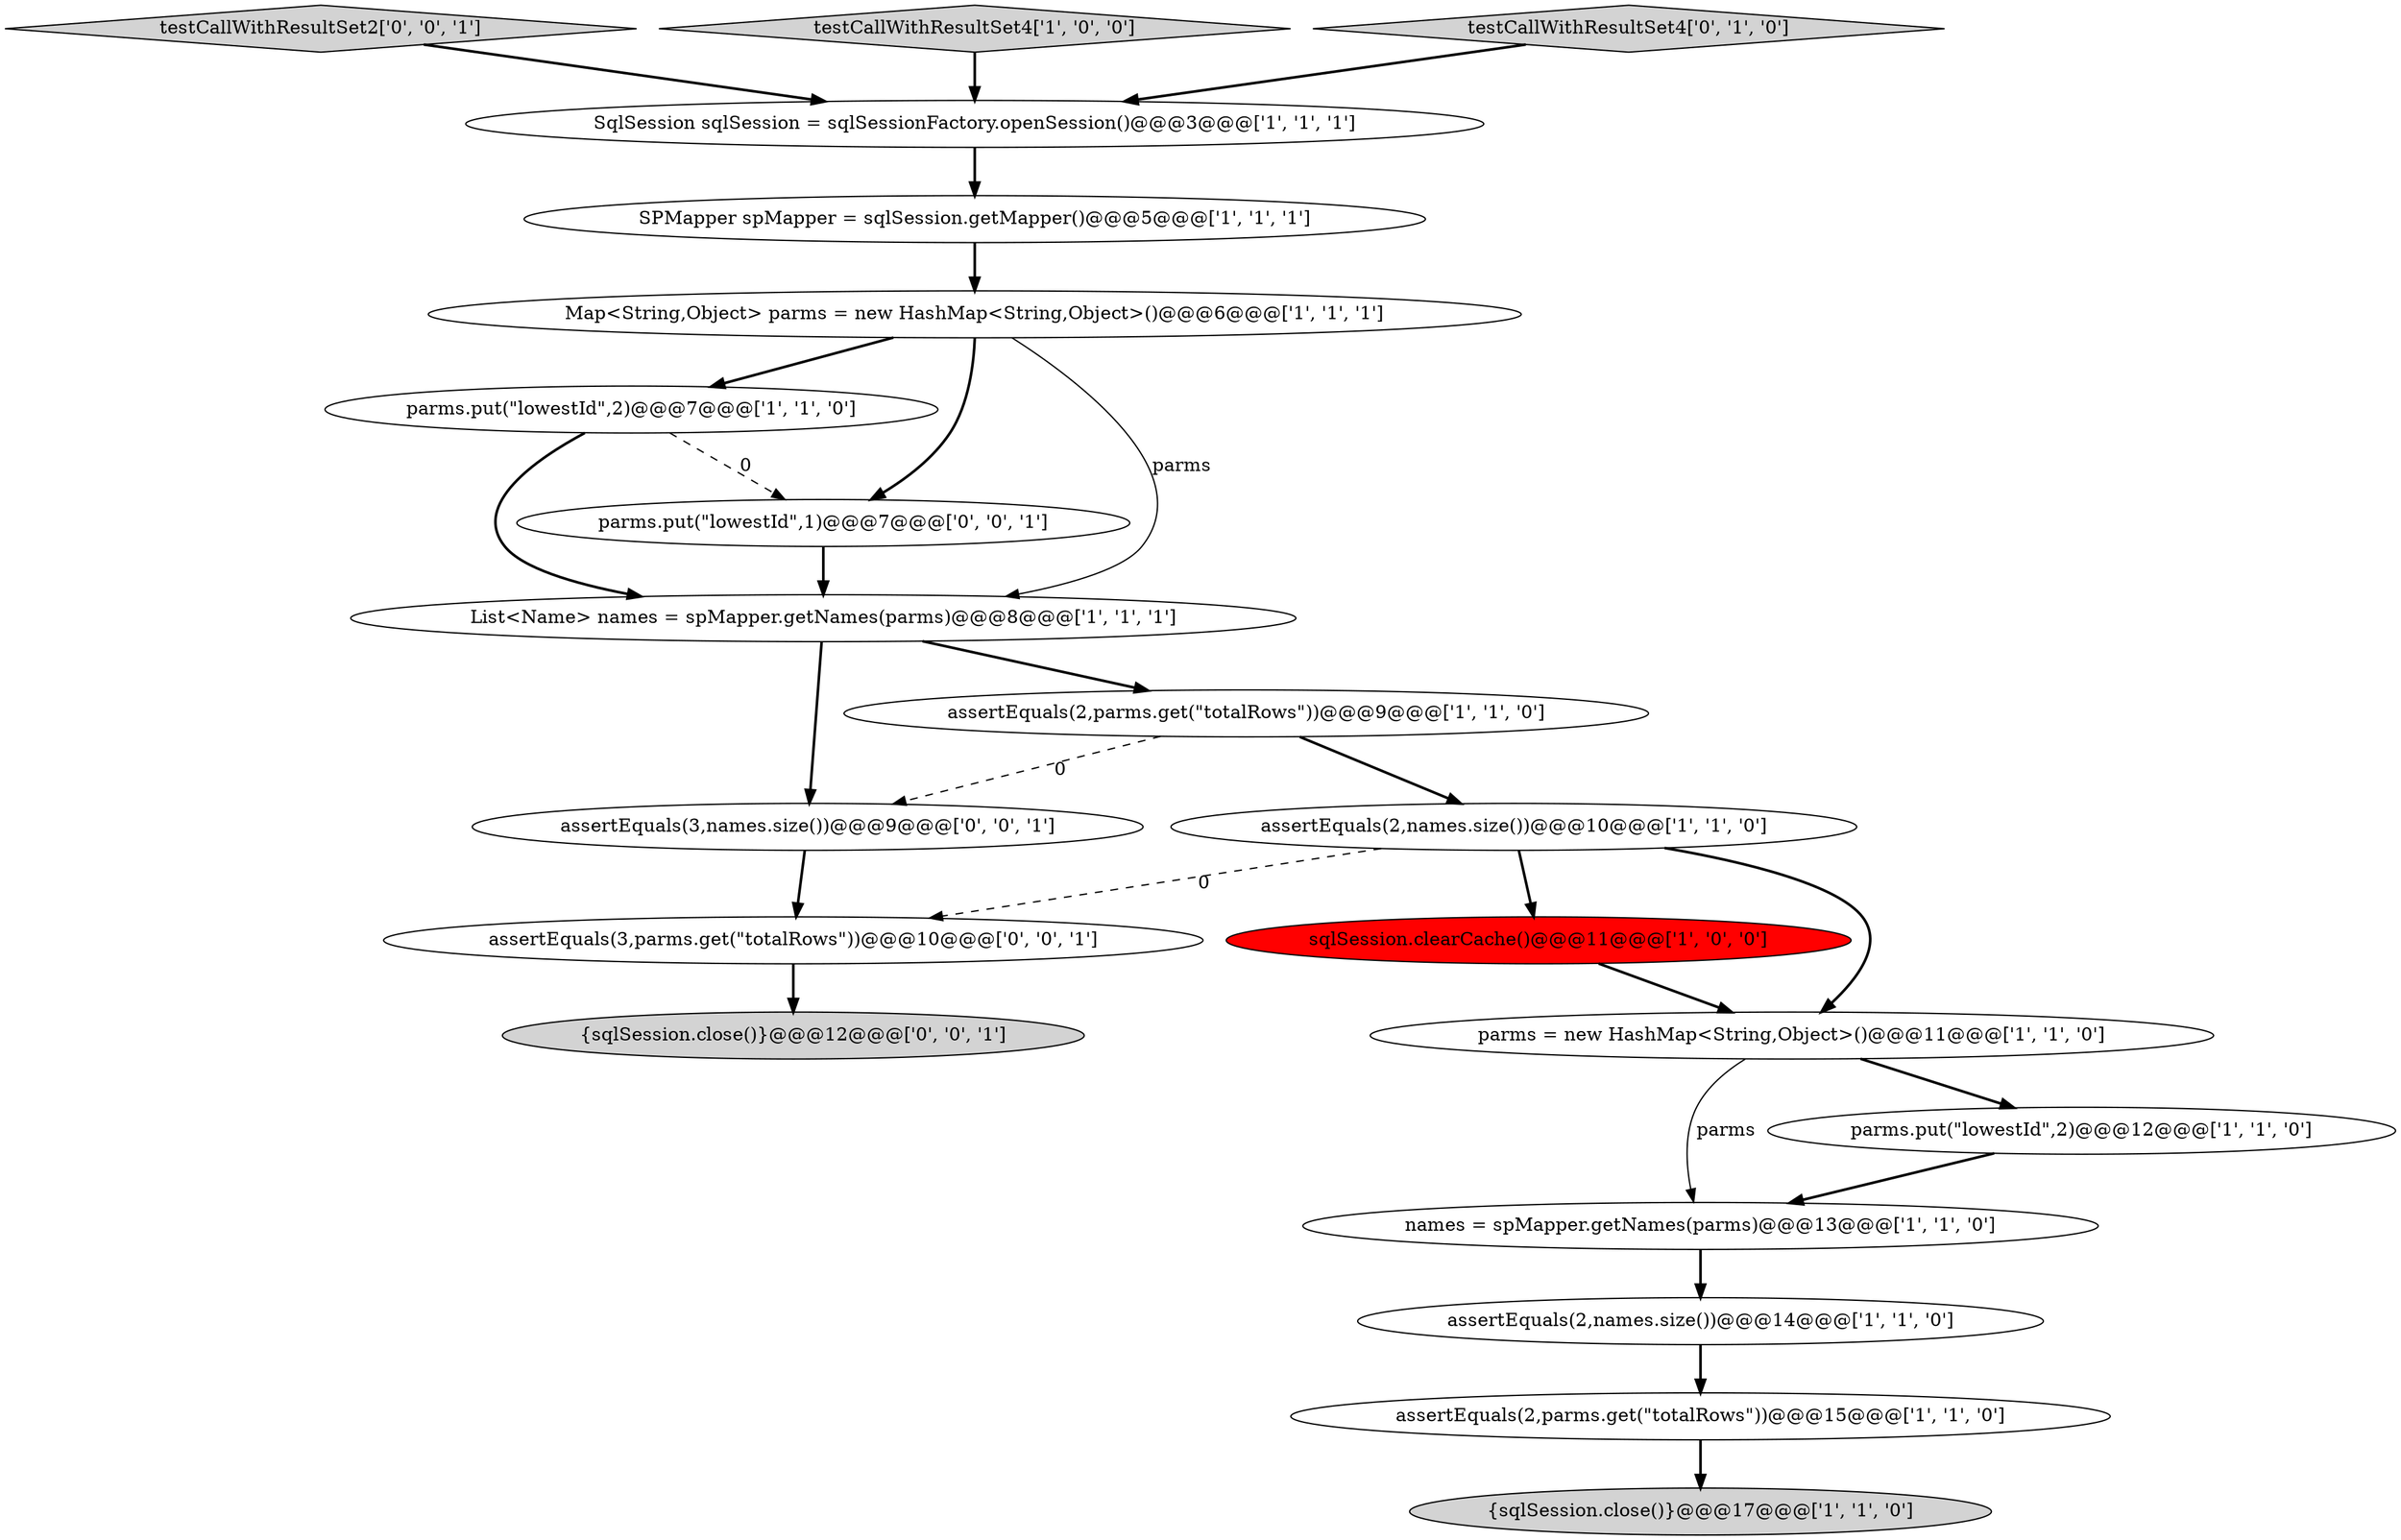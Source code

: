 digraph {
13 [style = filled, label = "parms = new HashMap<String,Object>()@@@11@@@['1', '1', '0']", fillcolor = white, shape = ellipse image = "AAA0AAABBB1BBB"];
20 [style = filled, label = "assertEquals(3,names.size())@@@9@@@['0', '0', '1']", fillcolor = white, shape = ellipse image = "AAA0AAABBB3BBB"];
5 [style = filled, label = "names = spMapper.getNames(parms)@@@13@@@['1', '1', '0']", fillcolor = white, shape = ellipse image = "AAA0AAABBB1BBB"];
10 [style = filled, label = "parms.put(\"lowestId\",2)@@@12@@@['1', '1', '0']", fillcolor = white, shape = ellipse image = "AAA0AAABBB1BBB"];
8 [style = filled, label = "sqlSession.clearCache()@@@11@@@['1', '0', '0']", fillcolor = red, shape = ellipse image = "AAA1AAABBB1BBB"];
6 [style = filled, label = "assertEquals(2,parms.get(\"totalRows\"))@@@15@@@['1', '1', '0']", fillcolor = white, shape = ellipse image = "AAA0AAABBB1BBB"];
2 [style = filled, label = "{sqlSession.close()}@@@17@@@['1', '1', '0']", fillcolor = lightgray, shape = ellipse image = "AAA0AAABBB1BBB"];
18 [style = filled, label = "testCallWithResultSet2['0', '0', '1']", fillcolor = lightgray, shape = diamond image = "AAA0AAABBB3BBB"];
11 [style = filled, label = "parms.put(\"lowestId\",2)@@@7@@@['1', '1', '0']", fillcolor = white, shape = ellipse image = "AAA0AAABBB1BBB"];
4 [style = filled, label = "Map<String,Object> parms = new HashMap<String,Object>()@@@6@@@['1', '1', '1']", fillcolor = white, shape = ellipse image = "AAA0AAABBB1BBB"];
16 [style = filled, label = "parms.put(\"lowestId\",1)@@@7@@@['0', '0', '1']", fillcolor = white, shape = ellipse image = "AAA0AAABBB3BBB"];
14 [style = filled, label = "assertEquals(2,parms.get(\"totalRows\"))@@@9@@@['1', '1', '0']", fillcolor = white, shape = ellipse image = "AAA0AAABBB1BBB"];
0 [style = filled, label = "assertEquals(2,names.size())@@@14@@@['1', '1', '0']", fillcolor = white, shape = ellipse image = "AAA0AAABBB1BBB"];
17 [style = filled, label = "{sqlSession.close()}@@@12@@@['0', '0', '1']", fillcolor = lightgray, shape = ellipse image = "AAA0AAABBB3BBB"];
7 [style = filled, label = "testCallWithResultSet4['1', '0', '0']", fillcolor = lightgray, shape = diamond image = "AAA0AAABBB1BBB"];
12 [style = filled, label = "List<Name> names = spMapper.getNames(parms)@@@8@@@['1', '1', '1']", fillcolor = white, shape = ellipse image = "AAA0AAABBB1BBB"];
3 [style = filled, label = "SPMapper spMapper = sqlSession.getMapper()@@@5@@@['1', '1', '1']", fillcolor = white, shape = ellipse image = "AAA0AAABBB1BBB"];
1 [style = filled, label = "assertEquals(2,names.size())@@@10@@@['1', '1', '0']", fillcolor = white, shape = ellipse image = "AAA0AAABBB1BBB"];
15 [style = filled, label = "testCallWithResultSet4['0', '1', '0']", fillcolor = lightgray, shape = diamond image = "AAA0AAABBB2BBB"];
9 [style = filled, label = "SqlSession sqlSession = sqlSessionFactory.openSession()@@@3@@@['1', '1', '1']", fillcolor = white, shape = ellipse image = "AAA0AAABBB1BBB"];
19 [style = filled, label = "assertEquals(3,parms.get(\"totalRows\"))@@@10@@@['0', '0', '1']", fillcolor = white, shape = ellipse image = "AAA0AAABBB3BBB"];
13->10 [style = bold, label=""];
1->8 [style = bold, label=""];
0->6 [style = bold, label=""];
11->16 [style = dashed, label="0"];
1->19 [style = dashed, label="0"];
12->20 [style = bold, label=""];
14->20 [style = dashed, label="0"];
11->12 [style = bold, label=""];
19->17 [style = bold, label=""];
3->4 [style = bold, label=""];
1->13 [style = bold, label=""];
14->1 [style = bold, label=""];
13->5 [style = solid, label="parms"];
6->2 [style = bold, label=""];
7->9 [style = bold, label=""];
10->5 [style = bold, label=""];
5->0 [style = bold, label=""];
15->9 [style = bold, label=""];
12->14 [style = bold, label=""];
18->9 [style = bold, label=""];
9->3 [style = bold, label=""];
4->12 [style = solid, label="parms"];
4->11 [style = bold, label=""];
20->19 [style = bold, label=""];
16->12 [style = bold, label=""];
4->16 [style = bold, label=""];
8->13 [style = bold, label=""];
}
